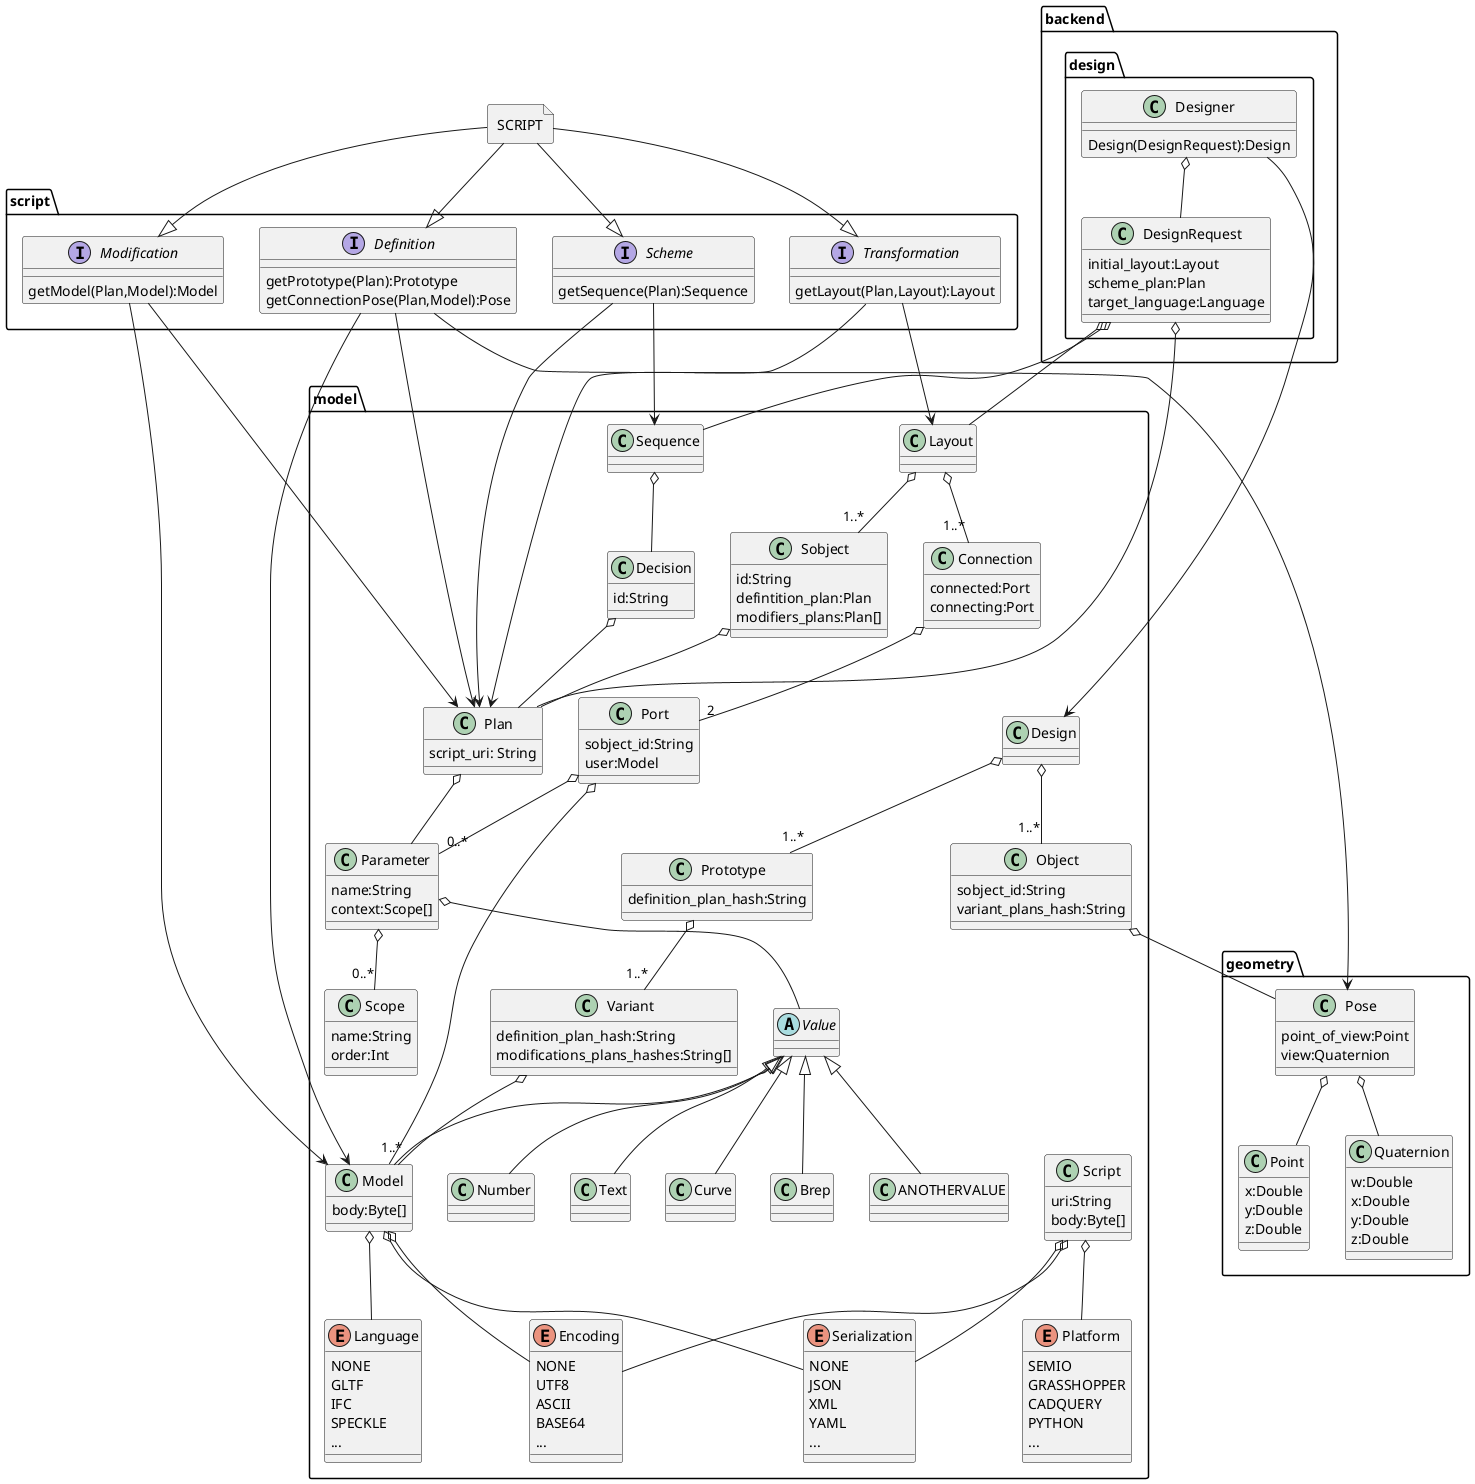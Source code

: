 @startuml
allowmixing

package geometry{
        class Point{
            x:Double
            y:Double
            z:Double
        }
        class Quaternion{
            w:Double
            x:Double
            y:Double
            z:Double
        }
        class Pose{
            point_of_view:Point
            view:Quaternion
    }
    }

package model {
    enum Encoding{
        NONE
        UTF8
        ASCII
        BASE64
        ...
    }
    enum Serialization{
        NONE
        JSON
        XML
        YAML
        ...
    }
    enum Language{
        NONE
        GLTF
        IFC
        SPECKLE
        ...
    }
    enum Platform{
        SEMIO
        GRASSHOPPER
        CADQUERY
        PYTHON
        ...
    }
    class Model{
        body:Byte[]
    }
    class Script{
        uri:String
        body:Byte[]
    }
    class Layout
    class Sequence
    class Sobject{
        id:String
        defintition_plan:Plan
        modifiers_plans:Plan[]
    }
    class Plan{
        script_uri: String
    }
    class Parameter{
        name:String
        context:Scope[]
    }
    class Scope{
        name:String
        order:Int
    }
    abstract class Value
    class Number
    class Text
    class Curve
    class Brep
    class ANOTHERVALUE
    class Port {
        sobject_id:String
        user:Model
    }
    class Connection{
        connected:Port
        connecting:Port
    }
    class Decision{
        id:String
    }

    class Design
    class Prototype{
        definition_plan_hash:String
    }
    class Variant{
        definition_plan_hash:String
        modifications_plans_hashes:String[]
    }
    class Object{
        sobject_id:String
        variant_plans_hash:String
    }

    Sequence o-- Decision

    Decision o-- Plan

    Layout o-- "1..*" Sobject
    Layout o-- "1..*" Connection

    Sobject o-- Plan

    Connection o-- "2" Port

    Port o-- "0..*" Parameter
    Port o-- Model

    Model o-- Encoding
    Model o-- Serialization
    Model o-- Language

    Script o-- Encoding
    Script o-- Serialization
    Script o-- Platform

    Plan o-- Parameter

    Parameter o--"0..*" Scope
    Parameter o-- Value

    Value <|-- Number
    Value <|-- Text
    Value <|-- Curve
    Value <|-- Brep
    Value <|-- Model
    Value <|-- ANOTHERVALUE

    Design o-- "1..*" Prototype
    Design o--"1..*" Object

    Prototype o-- "1..*" Variant

    Variant o-- "1..*"Model

    Object o-- Pose
    Pose o-- Point
    Pose o-- Quaternion
}

package script{
        interface Transformation{
            getLayout(Plan,Layout):Layout
        }
        interface Scheme{
            getSequence(Plan):Sequence
        }
        interface Definition{
            getPrototype(Plan):Prototype
            getConnectionPose(Plan,Model):Pose
        }
        interface Modification{
            getModel(Plan,Model):Model
        }

        Transformation --> Plan
        Transformation --> Layout

        Scheme --> Plan
        Scheme --> Sequence

        Definition --> Plan
        Definition --> Model
        Definition --> Pose

        Modification --> Plan
        Modification --> Model
    }

file SCRIPT
SCRIPT --|> Transformation
SCRIPT --|> Scheme
SCRIPT --|> Definition
SCRIPT --|> Modification

folder backend{
    package design{
        class Designer{
            Design(DesignRequest):Design
        }

        class DesignRequest{
            initial_layout:Layout
            scheme_plan:Plan
            target_language:Language
        }
        
        Designer o-- DesignRequest
        Designer --> Design

        DesignRequest o-- Layout
        DesignRequest o-- Sequence
        DesignRequest o-- Plan
    }
}

@enduml